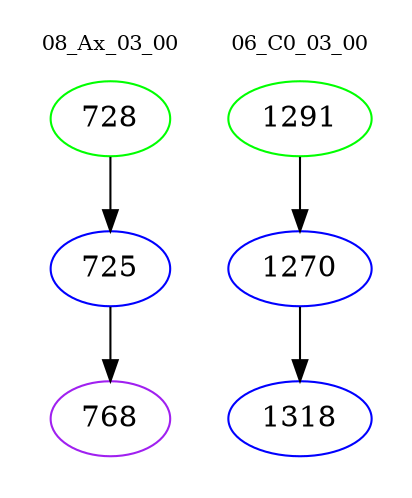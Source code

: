 digraph{
subgraph cluster_0 {
color = white
label = "08_Ax_03_00";
fontsize=10;
T0_728 [label="728", color="green"]
T0_728 -> T0_725 [color="black"]
T0_725 [label="725", color="blue"]
T0_725 -> T0_768 [color="black"]
T0_768 [label="768", color="purple"]
}
subgraph cluster_1 {
color = white
label = "06_C0_03_00";
fontsize=10;
T1_1291 [label="1291", color="green"]
T1_1291 -> T1_1270 [color="black"]
T1_1270 [label="1270", color="blue"]
T1_1270 -> T1_1318 [color="black"]
T1_1318 [label="1318", color="blue"]
}
}
